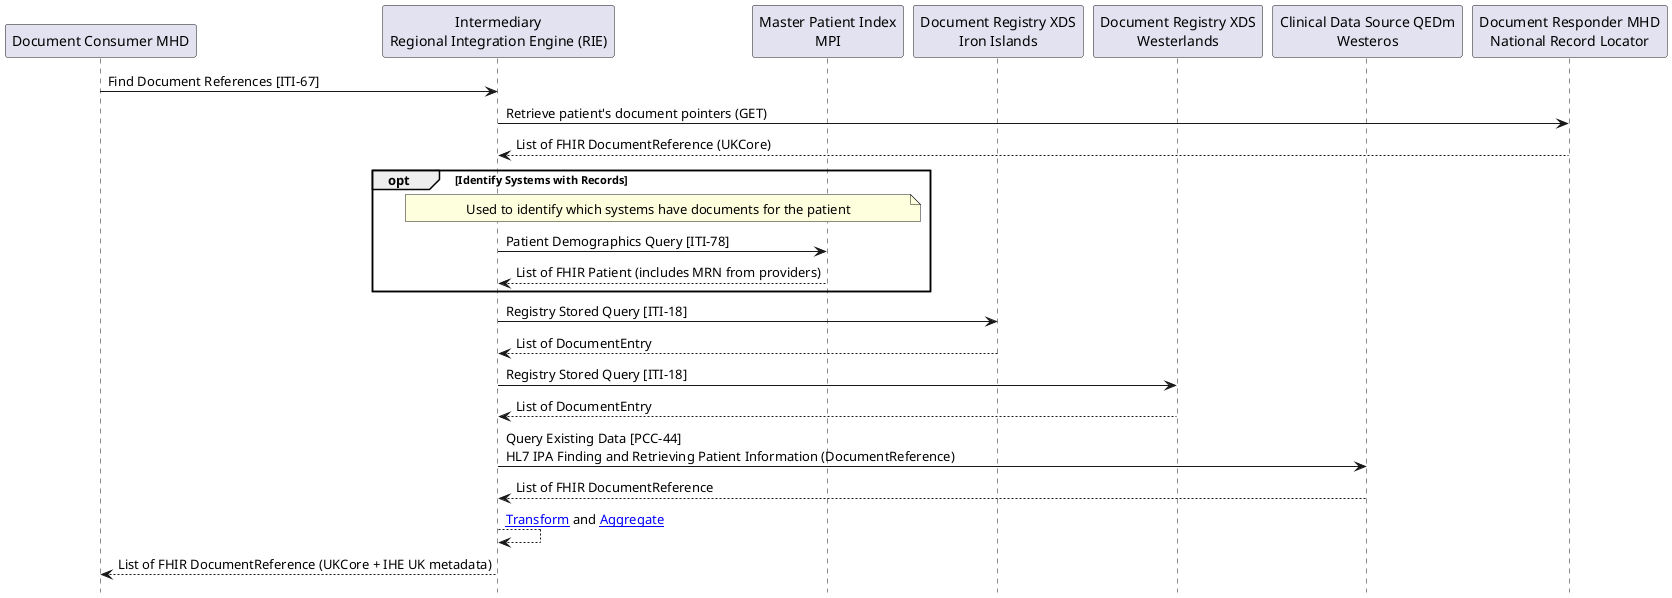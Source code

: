   @startuml

  skinparam svgDimensionStyle false

  hide footbox

  participant "Document Consumer MHD" as DocumentConsumer

  participant "Intermediary\nRegional Integration Engine (RIE)" as RIE

  participant "Master Patient Index\nMPI" as MPI

  participant "Document Registry XDS\nIron Islands" as XDS1

  participant "Document Registry XDS\nWesterlands" as XDS2

  participant "Clinical Data Source QEDm\nWesteros" as IPA

  participant "Document Responder MHD\nNational Record Locator" as NRL

  DocumentConsumer -> RIE : Find Document References [ITI-67]

  RIE -> NRL : Retrieve patient's document pointers (GET)
  NRL --> RIE: List of FHIR DocumentReference (UKCore)

  opt Identify Systems with Records
    note over RIE, MPI: Used to identify which systems have documents for the patient
    RIE -> MPI: Patient Demographics Query [ITI-78]
    MPI --> RIE: List of FHIR Patient (includes MRN from providers)
  end

  RIE -> XDS1 : Registry Stored Query [ITI-18]
  XDS1 --> RIE: List of DocumentEntry

  RIE -> XDS2 : Registry Stored Query [ITI-18]
  XDS2 --> RIE: List of DocumentEntry

  RIE -> IPA : Query Existing Data [PCC-44]\nHL7 IPA Finding and Retrieving Patient Information (DocumentReference)
  IPA --> RIE: List of FHIR DocumentReference

  RIE --> RIE: [[https://www.enterpriseintegrationpatterns.com/patterns/messaging/MessageTranslator.html Transform]] and [[https://www.enterpriseintegrationpatterns.com/patterns/messaging/Aggregator.html Aggregate]]

  RIE --> DocumentConsumer: List of FHIR DocumentReference (UKCore + IHE UK metadata)

  @enduml
